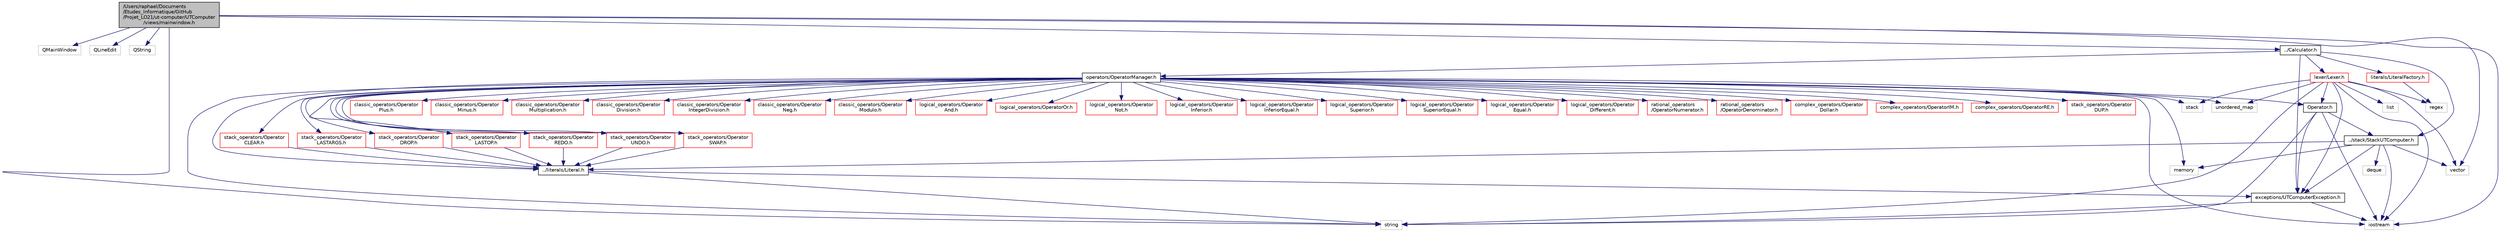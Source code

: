digraph "/Users/raphael/Documents/Etudes_Informatique/GitHub/Projet_LO21/ut-computer/UTComputer/views/mainwindow.h"
{
  edge [fontname="Helvetica",fontsize="10",labelfontname="Helvetica",labelfontsize="10"];
  node [fontname="Helvetica",fontsize="10",shape=record];
  Node1 [label="/Users/raphael/Documents\l/Etudes_Informatique/GitHub\l/Projet_LO21/ut-computer/UTComputer\l/views/mainwindow.h",height=0.2,width=0.4,color="black", fillcolor="grey75", style="filled", fontcolor="black"];
  Node1 -> Node2 [color="midnightblue",fontsize="10",style="solid",fontname="Helvetica"];
  Node2 [label="QMainWindow",height=0.2,width=0.4,color="grey75", fillcolor="white", style="filled"];
  Node1 -> Node3 [color="midnightblue",fontsize="10",style="solid",fontname="Helvetica"];
  Node3 [label="QLineEdit",height=0.2,width=0.4,color="grey75", fillcolor="white", style="filled"];
  Node1 -> Node4 [color="midnightblue",fontsize="10",style="solid",fontname="Helvetica"];
  Node4 [label="QString",height=0.2,width=0.4,color="grey75", fillcolor="white", style="filled"];
  Node1 -> Node5 [color="midnightblue",fontsize="10",style="solid",fontname="Helvetica"];
  Node5 [label="string",height=0.2,width=0.4,color="grey75", fillcolor="white", style="filled"];
  Node1 -> Node6 [color="midnightblue",fontsize="10",style="solid",fontname="Helvetica"];
  Node6 [label="iostream",height=0.2,width=0.4,color="grey75", fillcolor="white", style="filled"];
  Node1 -> Node7 [color="midnightblue",fontsize="10",style="solid",fontname="Helvetica"];
  Node7 [label="vector",height=0.2,width=0.4,color="grey75", fillcolor="white", style="filled"];
  Node1 -> Node8 [color="midnightblue",fontsize="10",style="solid",fontname="Helvetica"];
  Node8 [label="../Calculator.h",height=0.2,width=0.4,color="black", fillcolor="white", style="filled",URL="$_calculator_8h.html"];
  Node8 -> Node9 [color="midnightblue",fontsize="10",style="solid",fontname="Helvetica"];
  Node9 [label="exceptions/UTComputerException.h",height=0.2,width=0.4,color="black", fillcolor="white", style="filled",URL="$_u_t_computer_exception_8h.html"];
  Node9 -> Node6 [color="midnightblue",fontsize="10",style="solid",fontname="Helvetica"];
  Node9 -> Node5 [color="midnightblue",fontsize="10",style="solid",fontname="Helvetica"];
  Node8 -> Node10 [color="midnightblue",fontsize="10",style="solid",fontname="Helvetica"];
  Node10 [label="operators/OperatorManager.h",height=0.2,width=0.4,color="black", fillcolor="white", style="filled",URL="$_operator_manager_8h.html"];
  Node10 -> Node6 [color="midnightblue",fontsize="10",style="solid",fontname="Helvetica"];
  Node10 -> Node11 [color="midnightblue",fontsize="10",style="solid",fontname="Helvetica"];
  Node11 [label="stack",height=0.2,width=0.4,color="grey75", fillcolor="white", style="filled"];
  Node10 -> Node12 [color="midnightblue",fontsize="10",style="solid",fontname="Helvetica"];
  Node12 [label="unordered_map",height=0.2,width=0.4,color="grey75", fillcolor="white", style="filled"];
  Node10 -> Node5 [color="midnightblue",fontsize="10",style="solid",fontname="Helvetica"];
  Node10 -> Node13 [color="midnightblue",fontsize="10",style="solid",fontname="Helvetica"];
  Node13 [label="memory",height=0.2,width=0.4,color="grey75", fillcolor="white", style="filled"];
  Node10 -> Node14 [color="midnightblue",fontsize="10",style="solid",fontname="Helvetica"];
  Node14 [label="../literals/Literal.h",height=0.2,width=0.4,color="black", fillcolor="white", style="filled",URL="$_literal_8h.html"];
  Node14 -> Node5 [color="midnightblue",fontsize="10",style="solid",fontname="Helvetica"];
  Node14 -> Node9 [color="midnightblue",fontsize="10",style="solid",fontname="Helvetica"];
  Node10 -> Node15 [color="midnightblue",fontsize="10",style="solid",fontname="Helvetica"];
  Node15 [label="Operator.h",height=0.2,width=0.4,color="black", fillcolor="white", style="filled",URL="$_operator_8h.html"];
  Node15 -> Node6 [color="midnightblue",fontsize="10",style="solid",fontname="Helvetica"];
  Node15 -> Node5 [color="midnightblue",fontsize="10",style="solid",fontname="Helvetica"];
  Node15 -> Node16 [color="midnightblue",fontsize="10",style="solid",fontname="Helvetica"];
  Node16 [label="../stack/StackUTComputer.h",height=0.2,width=0.4,color="black", fillcolor="white", style="filled",URL="$_stack_u_t_computer_8h.html"];
  Node16 -> Node6 [color="midnightblue",fontsize="10",style="solid",fontname="Helvetica"];
  Node16 -> Node17 [color="midnightblue",fontsize="10",style="solid",fontname="Helvetica"];
  Node17 [label="deque",height=0.2,width=0.4,color="grey75", fillcolor="white", style="filled"];
  Node16 -> Node13 [color="midnightblue",fontsize="10",style="solid",fontname="Helvetica"];
  Node16 -> Node7 [color="midnightblue",fontsize="10",style="solid",fontname="Helvetica"];
  Node16 -> Node9 [color="midnightblue",fontsize="10",style="solid",fontname="Helvetica"];
  Node16 -> Node14 [color="midnightblue",fontsize="10",style="solid",fontname="Helvetica"];
  Node15 -> Node9 [color="midnightblue",fontsize="10",style="solid",fontname="Helvetica"];
  Node10 -> Node18 [color="midnightblue",fontsize="10",style="solid",fontname="Helvetica"];
  Node18 [label="classic_operators/Operator\lPlus.h",height=0.2,width=0.4,color="red", fillcolor="white", style="filled",URL="$_operator_plus_8h.html"];
  Node10 -> Node19 [color="midnightblue",fontsize="10",style="solid",fontname="Helvetica"];
  Node19 [label="classic_operators/Operator\lMinus.h",height=0.2,width=0.4,color="red", fillcolor="white", style="filled",URL="$_operator_minus_8h.html"];
  Node10 -> Node20 [color="midnightblue",fontsize="10",style="solid",fontname="Helvetica"];
  Node20 [label="classic_operators/Operator\lMultiplication.h",height=0.2,width=0.4,color="red", fillcolor="white", style="filled",URL="$_operator_multiplication_8h.html"];
  Node10 -> Node21 [color="midnightblue",fontsize="10",style="solid",fontname="Helvetica"];
  Node21 [label="classic_operators/Operator\lDivision.h",height=0.2,width=0.4,color="red", fillcolor="white", style="filled",URL="$_operator_division_8h.html"];
  Node10 -> Node22 [color="midnightblue",fontsize="10",style="solid",fontname="Helvetica"];
  Node22 [label="classic_operators/Operator\lIntegerDivision.h",height=0.2,width=0.4,color="red", fillcolor="white", style="filled",URL="$_operator_integer_division_8h.html"];
  Node10 -> Node23 [color="midnightblue",fontsize="10",style="solid",fontname="Helvetica"];
  Node23 [label="classic_operators/Operator\lNeg.h",height=0.2,width=0.4,color="red", fillcolor="white", style="filled",URL="$_operator_neg_8h.html"];
  Node10 -> Node24 [color="midnightblue",fontsize="10",style="solid",fontname="Helvetica"];
  Node24 [label="classic_operators/Operator\lModulo.h",height=0.2,width=0.4,color="red", fillcolor="white", style="filled",URL="$_operator_modulo_8h.html"];
  Node10 -> Node25 [color="midnightblue",fontsize="10",style="solid",fontname="Helvetica"];
  Node25 [label="logical_operators/Operator\lAnd.h",height=0.2,width=0.4,color="red", fillcolor="white", style="filled",URL="$_operator_and_8h.html"];
  Node10 -> Node26 [color="midnightblue",fontsize="10",style="solid",fontname="Helvetica"];
  Node26 [label="logical_operators/OperatorOr.h",height=0.2,width=0.4,color="red", fillcolor="white", style="filled",URL="$_operator_or_8h.html"];
  Node10 -> Node27 [color="midnightblue",fontsize="10",style="solid",fontname="Helvetica"];
  Node27 [label="logical_operators/Operator\lNot.h",height=0.2,width=0.4,color="red", fillcolor="white", style="filled",URL="$_operator_not_8h.html"];
  Node10 -> Node28 [color="midnightblue",fontsize="10",style="solid",fontname="Helvetica"];
  Node28 [label="logical_operators/Operator\lInferior.h",height=0.2,width=0.4,color="red", fillcolor="white", style="filled",URL="$_operator_inferior_8h.html"];
  Node10 -> Node29 [color="midnightblue",fontsize="10",style="solid",fontname="Helvetica"];
  Node29 [label="logical_operators/Operator\lInferiorEqual.h",height=0.2,width=0.4,color="red", fillcolor="white", style="filled",URL="$_operator_inferior_equal_8h.html"];
  Node10 -> Node30 [color="midnightblue",fontsize="10",style="solid",fontname="Helvetica"];
  Node30 [label="logical_operators/Operator\lSuperior.h",height=0.2,width=0.4,color="red", fillcolor="white", style="filled",URL="$_operator_superior_8h.html"];
  Node10 -> Node31 [color="midnightblue",fontsize="10",style="solid",fontname="Helvetica"];
  Node31 [label="logical_operators/Operator\lSuperiorEqual.h",height=0.2,width=0.4,color="red", fillcolor="white", style="filled",URL="$_operator_superior_equal_8h.html"];
  Node10 -> Node32 [color="midnightblue",fontsize="10",style="solid",fontname="Helvetica"];
  Node32 [label="logical_operators/Operator\lEqual.h",height=0.2,width=0.4,color="red", fillcolor="white", style="filled",URL="$_operator_equal_8h.html"];
  Node10 -> Node33 [color="midnightblue",fontsize="10",style="solid",fontname="Helvetica"];
  Node33 [label="logical_operators/Operator\lDifferent.h",height=0.2,width=0.4,color="red", fillcolor="white", style="filled",URL="$_operator_different_8h.html"];
  Node10 -> Node34 [color="midnightblue",fontsize="10",style="solid",fontname="Helvetica"];
  Node34 [label="rational_operators\l/OperatorNumerator.h",height=0.2,width=0.4,color="red", fillcolor="white", style="filled",URL="$_operator_numerator_8h.html"];
  Node10 -> Node35 [color="midnightblue",fontsize="10",style="solid",fontname="Helvetica"];
  Node35 [label="rational_operators\l/OperatorDenominator.h",height=0.2,width=0.4,color="red", fillcolor="white", style="filled",URL="$_operator_denominator_8h.html"];
  Node10 -> Node36 [color="midnightblue",fontsize="10",style="solid",fontname="Helvetica"];
  Node36 [label="complex_operators/Operator\lDollar.h",height=0.2,width=0.4,color="red", fillcolor="white", style="filled",URL="$_operator_dollar_8h.html"];
  Node10 -> Node37 [color="midnightblue",fontsize="10",style="solid",fontname="Helvetica"];
  Node37 [label="complex_operators/OperatorIM.h",height=0.2,width=0.4,color="red", fillcolor="white", style="filled",URL="$_operator_i_m_8h.html"];
  Node10 -> Node38 [color="midnightblue",fontsize="10",style="solid",fontname="Helvetica"];
  Node38 [label="complex_operators/OperatorRE.h",height=0.2,width=0.4,color="red", fillcolor="white", style="filled",URL="$_operator_r_e_8h.html"];
  Node10 -> Node39 [color="midnightblue",fontsize="10",style="solid",fontname="Helvetica"];
  Node39 [label="stack_operators/Operator\lCLEAR.h",height=0.2,width=0.4,color="red", fillcolor="white", style="filled",URL="$_operator_c_l_e_a_r_8h.html"];
  Node39 -> Node14 [color="midnightblue",fontsize="10",style="solid",fontname="Helvetica"];
  Node10 -> Node40 [color="midnightblue",fontsize="10",style="solid",fontname="Helvetica"];
  Node40 [label="stack_operators/Operator\lDROP.h",height=0.2,width=0.4,color="red", fillcolor="white", style="filled",URL="$_operator_d_r_o_p_8h.html"];
  Node40 -> Node14 [color="midnightblue",fontsize="10",style="solid",fontname="Helvetica"];
  Node10 -> Node41 [color="midnightblue",fontsize="10",style="solid",fontname="Helvetica"];
  Node41 [label="stack_operators/Operator\lDUP.h",height=0.2,width=0.4,color="red", fillcolor="white", style="filled",URL="$_operator_d_u_p_8h.html"];
  Node10 -> Node42 [color="midnightblue",fontsize="10",style="solid",fontname="Helvetica"];
  Node42 [label="stack_operators/Operator\lLASTARGS.h",height=0.2,width=0.4,color="red", fillcolor="white", style="filled",URL="$_operator_l_a_s_t_a_r_g_s_8h.html"];
  Node42 -> Node14 [color="midnightblue",fontsize="10",style="solid",fontname="Helvetica"];
  Node10 -> Node43 [color="midnightblue",fontsize="10",style="solid",fontname="Helvetica"];
  Node43 [label="stack_operators/Operator\lLASTOP.h",height=0.2,width=0.4,color="red", fillcolor="white", style="filled",URL="$_operator_l_a_s_t_o_p_8h.html"];
  Node43 -> Node14 [color="midnightblue",fontsize="10",style="solid",fontname="Helvetica"];
  Node10 -> Node44 [color="midnightblue",fontsize="10",style="solid",fontname="Helvetica"];
  Node44 [label="stack_operators/Operator\lREDO.h",height=0.2,width=0.4,color="red", fillcolor="white", style="filled",URL="$_operator_r_e_d_o_8h.html"];
  Node44 -> Node14 [color="midnightblue",fontsize="10",style="solid",fontname="Helvetica"];
  Node10 -> Node45 [color="midnightblue",fontsize="10",style="solid",fontname="Helvetica"];
  Node45 [label="stack_operators/Operator\lUNDO.h",height=0.2,width=0.4,color="red", fillcolor="white", style="filled",URL="$_operator_u_n_d_o_8h.html"];
  Node45 -> Node14 [color="midnightblue",fontsize="10",style="solid",fontname="Helvetica"];
  Node10 -> Node46 [color="midnightblue",fontsize="10",style="solid",fontname="Helvetica"];
  Node46 [label="stack_operators/Operator\lSWAP.h",height=0.2,width=0.4,color="red", fillcolor="white", style="filled",URL="$_operator_s_w_a_p_8h.html"];
  Node46 -> Node14 [color="midnightblue",fontsize="10",style="solid",fontname="Helvetica"];
  Node8 -> Node16 [color="midnightblue",fontsize="10",style="solid",fontname="Helvetica"];
  Node8 -> Node47 [color="midnightblue",fontsize="10",style="solid",fontname="Helvetica"];
  Node47 [label="lexer/Lexer.h",height=0.2,width=0.4,color="red", fillcolor="white", style="filled",URL="$_lexer_8h.html",tooltip="File containing the LexerUTComputer class. "];
  Node47 -> Node6 [color="midnightblue",fontsize="10",style="solid",fontname="Helvetica"];
  Node47 -> Node5 [color="midnightblue",fontsize="10",style="solid",fontname="Helvetica"];
  Node47 -> Node7 [color="midnightblue",fontsize="10",style="solid",fontname="Helvetica"];
  Node47 -> Node48 [color="midnightblue",fontsize="10",style="solid",fontname="Helvetica"];
  Node48 [label="list",height=0.2,width=0.4,color="grey75", fillcolor="white", style="filled"];
  Node47 -> Node11 [color="midnightblue",fontsize="10",style="solid",fontname="Helvetica"];
  Node47 -> Node49 [color="midnightblue",fontsize="10",style="solid",fontname="Helvetica"];
  Node49 [label="regex",height=0.2,width=0.4,color="grey75", fillcolor="white", style="filled"];
  Node47 -> Node12 [color="midnightblue",fontsize="10",style="solid",fontname="Helvetica"];
  Node47 -> Node15 [color="midnightblue",fontsize="10",style="solid",fontname="Helvetica"];
  Node47 -> Node9 [color="midnightblue",fontsize="10",style="solid",fontname="Helvetica"];
  Node8 -> Node50 [color="midnightblue",fontsize="10",style="solid",fontname="Helvetica"];
  Node50 [label="literals/LiteralFactory.h",height=0.2,width=0.4,color="red", fillcolor="white", style="filled",URL="$_literal_factory_8h.html"];
  Node50 -> Node49 [color="midnightblue",fontsize="10",style="solid",fontname="Helvetica"];
}
